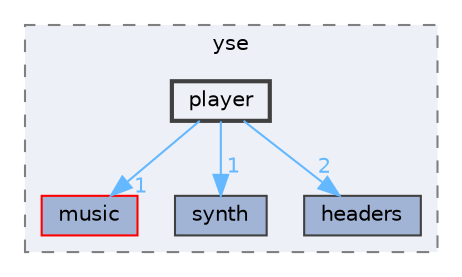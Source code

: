 digraph "techstorm/lib/yse/player"
{
 // LATEX_PDF_SIZE
  bgcolor="transparent";
  edge [fontname=Helvetica,fontsize=10,labelfontname=Helvetica,labelfontsize=10];
  node [fontname=Helvetica,fontsize=10,shape=box,height=0.2,width=0.4];
  compound=true
  subgraph clusterdir_ab00d0e96abab37954b5a4f926314745 {
    graph [ bgcolor="#edf0f7", pencolor="grey50", label="yse", fontname=Helvetica,fontsize=10 style="filled,dashed", URL="dir_ab00d0e96abab37954b5a4f926314745.html",tooltip=""]
  dir_13708a901e88434d2a4cfa9e30233086 [label="music", fillcolor="#a2b4d6", color="red", style="filled", URL="dir_13708a901e88434d2a4cfa9e30233086.html",tooltip=""];
  dir_fd9b2f7edc99388233d71150078940de [label="synth", fillcolor="#a2b4d6", color="grey25", style="filled", URL="dir_fd9b2f7edc99388233d71150078940de.html",tooltip=""];
  dir_699952ca7ba667580585186d3eda4e99 [label="headers", fillcolor="#a2b4d6", color="grey25", style="filled", URL="dir_699952ca7ba667580585186d3eda4e99.html",tooltip=""];
  dir_7dbad9a6854ba5c3beeb99caf70c08f7 [label="player", fillcolor="#edf0f7", color="grey25", style="filled,bold", URL="dir_7dbad9a6854ba5c3beeb99caf70c08f7.html",tooltip=""];
  }
  dir_7dbad9a6854ba5c3beeb99caf70c08f7->dir_13708a901e88434d2a4cfa9e30233086 [headlabel="1", labeldistance=1.5 headhref="dir_000086_000077.html" href="dir_000086_000077.html" color="steelblue1" fontcolor="steelblue1"];
  dir_7dbad9a6854ba5c3beeb99caf70c08f7->dir_699952ca7ba667580585186d3eda4e99 [headlabel="2", labeldistance=1.5 headhref="dir_000086_000057.html" href="dir_000086_000057.html" color="steelblue1" fontcolor="steelblue1"];
  dir_7dbad9a6854ba5c3beeb99caf70c08f7->dir_fd9b2f7edc99388233d71150078940de [headlabel="1", labeldistance=1.5 headhref="dir_000086_000129.html" href="dir_000086_000129.html" color="steelblue1" fontcolor="steelblue1"];
}
